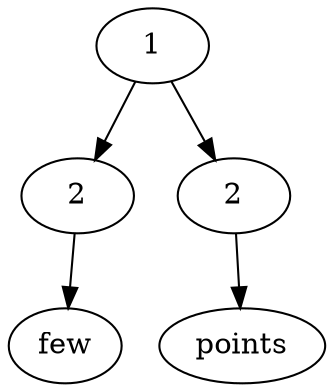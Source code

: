 digraph G{Node0 [label="1"]
Node0 -> Node1
Node0 -> Node3
Node1 [label="2"]
Node1 -> Node2
Node3 [label="2"]
Node3 -> Node4
Node2 [label="few"]
Node4 [label="points"]
}